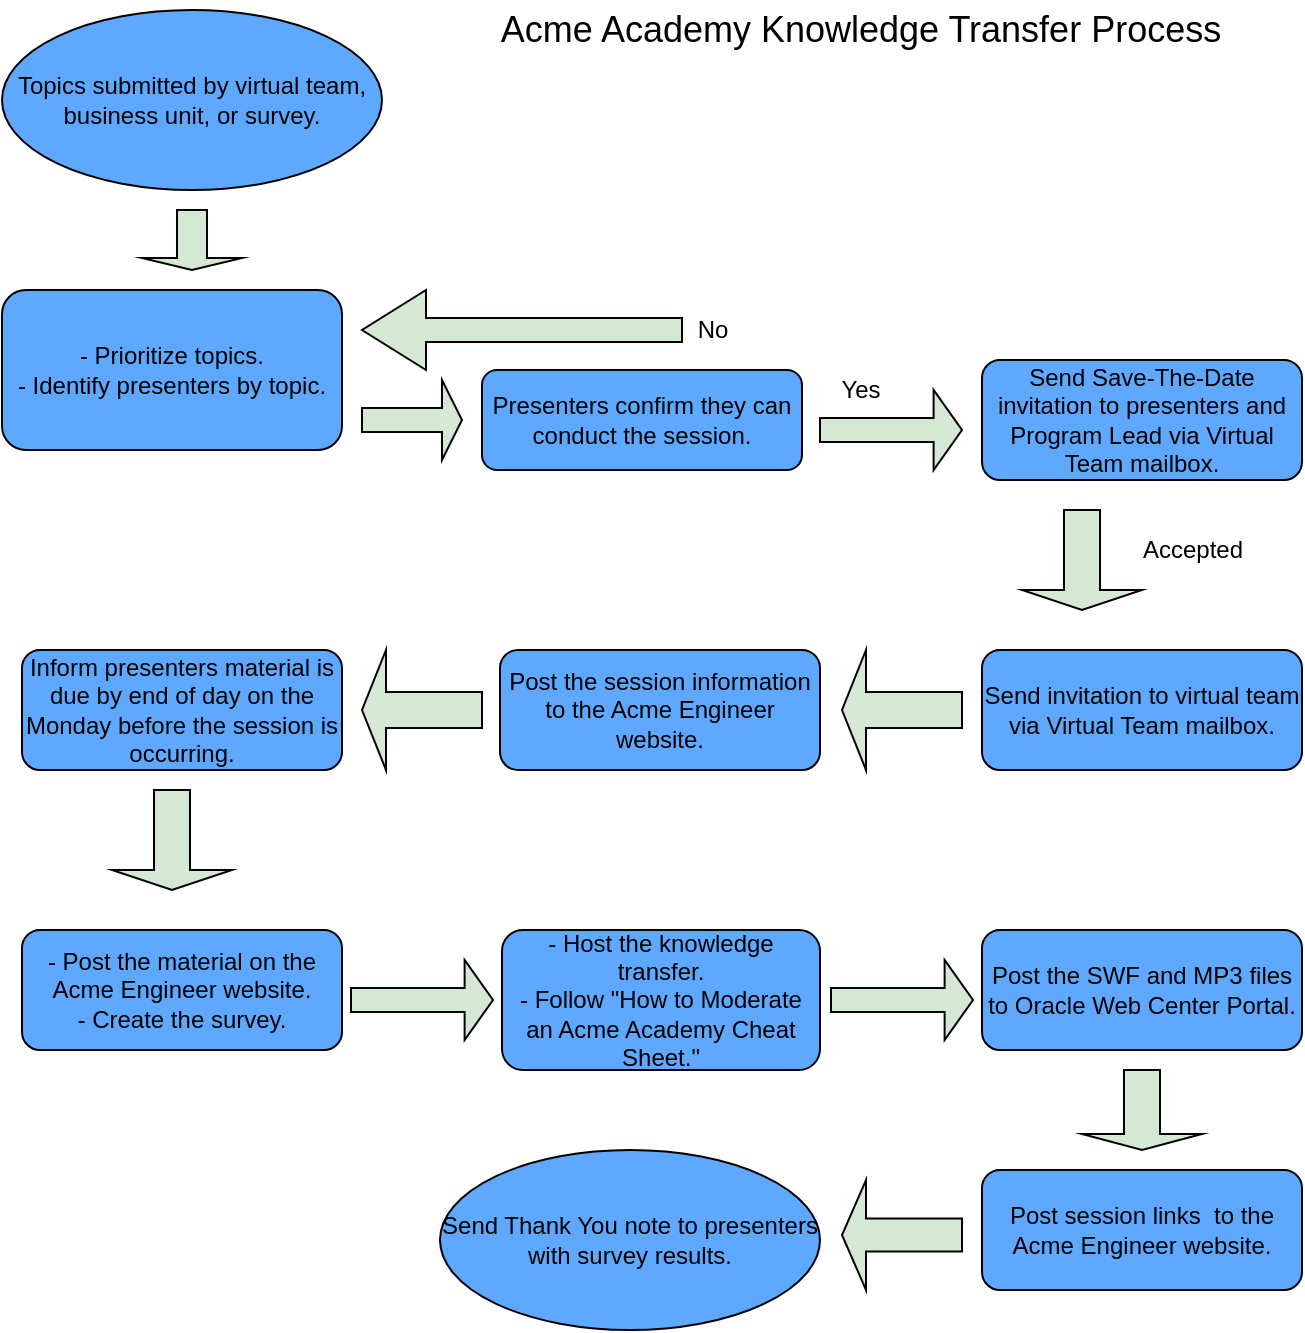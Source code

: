 <mxfile version="13.0.5" type="device"><diagram id="C5RBs43oDa-KdzZeNtuy" name="Page-1"><mxGraphModel dx="1422" dy="794" grid="1" gridSize="10" guides="1" tooltips="1" connect="1" arrows="1" fold="1" page="1" pageScale="1" pageWidth="827" pageHeight="1169" math="0" shadow="0"><root><mxCell id="WIyWlLk6GJQsqaUBKTNV-0"/><mxCell id="WIyWlLk6GJQsqaUBKTNV-1" parent="WIyWlLk6GJQsqaUBKTNV-0"/><mxCell id="WIyWlLk6GJQsqaUBKTNV-3" value="- Prioritize topics.&lt;br&gt;- Identify presenters by topic." style="rounded=1;whiteSpace=wrap;html=1;fontSize=12;glass=0;strokeWidth=1;shadow=0;labelBackgroundColor=none;fillColor=#5EA9FF;" parent="WIyWlLk6GJQsqaUBKTNV-1" vertex="1"><mxGeometry x="110" y="160" width="170" height="80" as="geometry"/></mxCell><mxCell id="WIyWlLk6GJQsqaUBKTNV-7" value="Presenters confirm they can conduct the session." style="rounded=1;whiteSpace=wrap;html=1;fontSize=12;glass=0;strokeWidth=1;shadow=0;fillColor=#5EA9FF;" parent="WIyWlLk6GJQsqaUBKTNV-1" vertex="1"><mxGeometry x="350" y="200" width="160" height="50" as="geometry"/></mxCell><mxCell id="GeMX4Pje5zyWYLIpzi5u-4" value="" style="shape=singleArrow;direction=south;whiteSpace=wrap;html=1;fillColor=#D5E8D4;" parent="WIyWlLk6GJQsqaUBKTNV-1" vertex="1"><mxGeometry x="180" y="120" width="50" height="30" as="geometry"/></mxCell><mxCell id="GeMX4Pje5zyWYLIpzi5u-9" value="" style="shape=singleArrow;whiteSpace=wrap;html=1;fillColor=#D5E8D4;" parent="WIyWlLk6GJQsqaUBKTNV-1" vertex="1"><mxGeometry x="290" y="205" width="50" height="40" as="geometry"/></mxCell><mxCell id="GeMX4Pje5zyWYLIpzi5u-11" value="Send Save-The-Date invitation to presenters and Program Lead via Virtual Team mailbox." style="rounded=1;whiteSpace=wrap;html=1;fontSize=12;glass=0;strokeWidth=1;shadow=0;fillColor=#5EA9FF;" parent="WIyWlLk6GJQsqaUBKTNV-1" vertex="1"><mxGeometry x="600" y="195" width="160" height="60" as="geometry"/></mxCell><mxCell id="GeMX4Pje5zyWYLIpzi5u-12" value="" style="shape=singleArrow;whiteSpace=wrap;html=1;fillColor=#D5E8D4;" parent="WIyWlLk6GJQsqaUBKTNV-1" vertex="1"><mxGeometry x="519" y="210" width="71" height="40" as="geometry"/></mxCell><mxCell id="GeMX4Pje5zyWYLIpzi5u-14" value="" style="shape=singleArrow;direction=south;whiteSpace=wrap;html=1;fillColor=#D5E8D4;" parent="WIyWlLk6GJQsqaUBKTNV-1" vertex="1"><mxGeometry x="620" y="270" width="60" height="50" as="geometry"/></mxCell><mxCell id="GeMX4Pje5zyWYLIpzi5u-15" value="Send invitation to virtual team via Virtual Team mailbox." style="rounded=1;whiteSpace=wrap;html=1;fontSize=12;glass=0;strokeWidth=1;shadow=0;fillColor=#5EA9FF;" parent="WIyWlLk6GJQsqaUBKTNV-1" vertex="1"><mxGeometry x="600" y="340" width="160" height="60" as="geometry"/></mxCell><mxCell id="GeMX4Pje5zyWYLIpzi5u-17" value="" style="shape=singleArrow;direction=west;whiteSpace=wrap;html=1;fillColor=#D5E8D4;" parent="WIyWlLk6GJQsqaUBKTNV-1" vertex="1"><mxGeometry x="530" y="340" width="60" height="60" as="geometry"/></mxCell><mxCell id="GeMX4Pje5zyWYLIpzi5u-18" value="" style="shape=singleArrow;direction=west;whiteSpace=wrap;html=1;fillColor=#D5E8D4;" parent="WIyWlLk6GJQsqaUBKTNV-1" vertex="1"><mxGeometry x="290" y="160" width="160" height="40" as="geometry"/></mxCell><mxCell id="GeMX4Pje5zyWYLIpzi5u-20" value="No" style="text;html=1;align=center;verticalAlign=middle;resizable=0;points=[];autosize=1;" parent="WIyWlLk6GJQsqaUBKTNV-1" vertex="1"><mxGeometry x="450" y="170" width="30" height="20" as="geometry"/></mxCell><mxCell id="GeMX4Pje5zyWYLIpzi5u-22" value="Yes" style="text;html=1;align=center;verticalAlign=middle;resizable=0;points=[];autosize=1;" parent="WIyWlLk6GJQsqaUBKTNV-1" vertex="1"><mxGeometry x="519" y="200" width="40" height="20" as="geometry"/></mxCell><mxCell id="GeMX4Pje5zyWYLIpzi5u-23" value="Post the session information to the Acme Engineer website." style="rounded=1;whiteSpace=wrap;html=1;fontSize=12;glass=0;strokeWidth=1;shadow=0;fillColor=#5EA9FF;" parent="WIyWlLk6GJQsqaUBKTNV-1" vertex="1"><mxGeometry x="359" y="340" width="160" height="60" as="geometry"/></mxCell><mxCell id="GeMX4Pje5zyWYLIpzi5u-24" value="" style="shape=singleArrow;direction=west;whiteSpace=wrap;html=1;fillColor=#D5E8D4;" parent="WIyWlLk6GJQsqaUBKTNV-1" vertex="1"><mxGeometry x="290" y="340" width="60" height="60" as="geometry"/></mxCell><mxCell id="GeMX4Pje5zyWYLIpzi5u-25" value="Inform presenters material is due by end of day on the Monday before the session is occurring." style="rounded=1;whiteSpace=wrap;html=1;fontSize=12;glass=0;strokeWidth=1;shadow=0;fillColor=#5EA9FF;" parent="WIyWlLk6GJQsqaUBKTNV-1" vertex="1"><mxGeometry x="120" y="340" width="160" height="60" as="geometry"/></mxCell><mxCell id="GeMX4Pje5zyWYLIpzi5u-27" value="- Post the material on the Acme Engineer website.&lt;br&gt;- Create the survey." style="rounded=1;whiteSpace=wrap;html=1;fontSize=12;glass=0;strokeWidth=1;shadow=0;fillColor=#5EA9FF;" parent="WIyWlLk6GJQsqaUBKTNV-1" vertex="1"><mxGeometry x="120" y="480" width="160" height="60" as="geometry"/></mxCell><mxCell id="GeMX4Pje5zyWYLIpzi5u-28" value="- Host the knowledge transfer.&lt;br&gt;- Follow &quot;How to Moderate an Acme Academy Cheat Sheet.&quot;" style="rounded=1;whiteSpace=wrap;html=1;fontSize=12;glass=0;strokeWidth=1;shadow=0;fillColor=#5EA9FF;" parent="WIyWlLk6GJQsqaUBKTNV-1" vertex="1"><mxGeometry x="360" y="480" width="159" height="70" as="geometry"/></mxCell><mxCell id="GeMX4Pje5zyWYLIpzi5u-29" value="Post the SWF and MP3 files to Oracle Web Center Portal." style="rounded=1;whiteSpace=wrap;html=1;fontSize=12;glass=0;strokeWidth=1;shadow=0;fillColor=#5EA9FF;" parent="WIyWlLk6GJQsqaUBKTNV-1" vertex="1"><mxGeometry x="600" y="480" width="160" height="60" as="geometry"/></mxCell><mxCell id="GeMX4Pje5zyWYLIpzi5u-31" value="Post session links&amp;nbsp; to the Acme Engineer website." style="rounded=1;whiteSpace=wrap;html=1;fontSize=12;glass=0;strokeWidth=1;shadow=0;fillColor=#5EA9FF;" parent="WIyWlLk6GJQsqaUBKTNV-1" vertex="1"><mxGeometry x="600" y="600" width="160" height="60" as="geometry"/></mxCell><mxCell id="GeMX4Pje5zyWYLIpzi5u-32" value="" style="shape=singleArrow;direction=west;whiteSpace=wrap;html=1;fillColor=#D5E8D4;" parent="WIyWlLk6GJQsqaUBKTNV-1" vertex="1"><mxGeometry x="530" y="605" width="60" height="55" as="geometry"/></mxCell><mxCell id="GeMX4Pje5zyWYLIpzi5u-33" value="" style="shape=singleArrow;whiteSpace=wrap;html=1;fillColor=#D5E8D4;" parent="WIyWlLk6GJQsqaUBKTNV-1" vertex="1"><mxGeometry x="284.5" y="495" width="71" height="40" as="geometry"/></mxCell><mxCell id="GeMX4Pje5zyWYLIpzi5u-34" value="" style="shape=singleArrow;whiteSpace=wrap;html=1;fillColor=#D5E8D4;" parent="WIyWlLk6GJQsqaUBKTNV-1" vertex="1"><mxGeometry x="524.5" y="495" width="71" height="40" as="geometry"/></mxCell><mxCell id="GeMX4Pje5zyWYLIpzi5u-36" value="" style="shape=singleArrow;direction=south;whiteSpace=wrap;html=1;fillColor=#D5E8D4;" parent="WIyWlLk6GJQsqaUBKTNV-1" vertex="1"><mxGeometry x="650" y="550" width="60" height="40" as="geometry"/></mxCell><mxCell id="GeMX4Pje5zyWYLIpzi5u-37" value="Accepted" style="text;html=1;align=center;verticalAlign=middle;resizable=0;points=[];autosize=1;" parent="WIyWlLk6GJQsqaUBKTNV-1" vertex="1"><mxGeometry x="670" y="280" width="70" height="20" as="geometry"/></mxCell><mxCell id="GeMX4Pje5zyWYLIpzi5u-38" value="" style="shape=singleArrow;direction=south;whiteSpace=wrap;html=1;fillColor=#D5E8D4;" parent="WIyWlLk6GJQsqaUBKTNV-1" vertex="1"><mxGeometry x="165" y="410" width="60" height="50" as="geometry"/></mxCell><mxCell id="GeMX4Pje5zyWYLIpzi5u-47" value="Topics submitted by virtual team, business unit, or survey." style="ellipse;whiteSpace=wrap;html=1;labelBackgroundColor=none;fillColor=#5EA9FF;" parent="WIyWlLk6GJQsqaUBKTNV-1" vertex="1"><mxGeometry x="110" y="20" width="190" height="90" as="geometry"/></mxCell><mxCell id="GeMX4Pje5zyWYLIpzi5u-48" value="Send Thank You note to presenters with survey results." style="ellipse;whiteSpace=wrap;html=1;labelBackgroundColor=none;fillColor=#5EA9FF;" parent="WIyWlLk6GJQsqaUBKTNV-1" vertex="1"><mxGeometry x="329" y="590" width="190" height="90" as="geometry"/></mxCell><mxCell id="GeMX4Pje5zyWYLIpzi5u-49" value="Acme Academy Knowledge Transfer Process" style="text;html=1;align=center;verticalAlign=middle;resizable=0;points=[];autosize=1;fontSize=18;" parent="WIyWlLk6GJQsqaUBKTNV-1" vertex="1"><mxGeometry x="349" y="15" width="380" height="30" as="geometry"/></mxCell></root></mxGraphModel></diagram></mxfile>